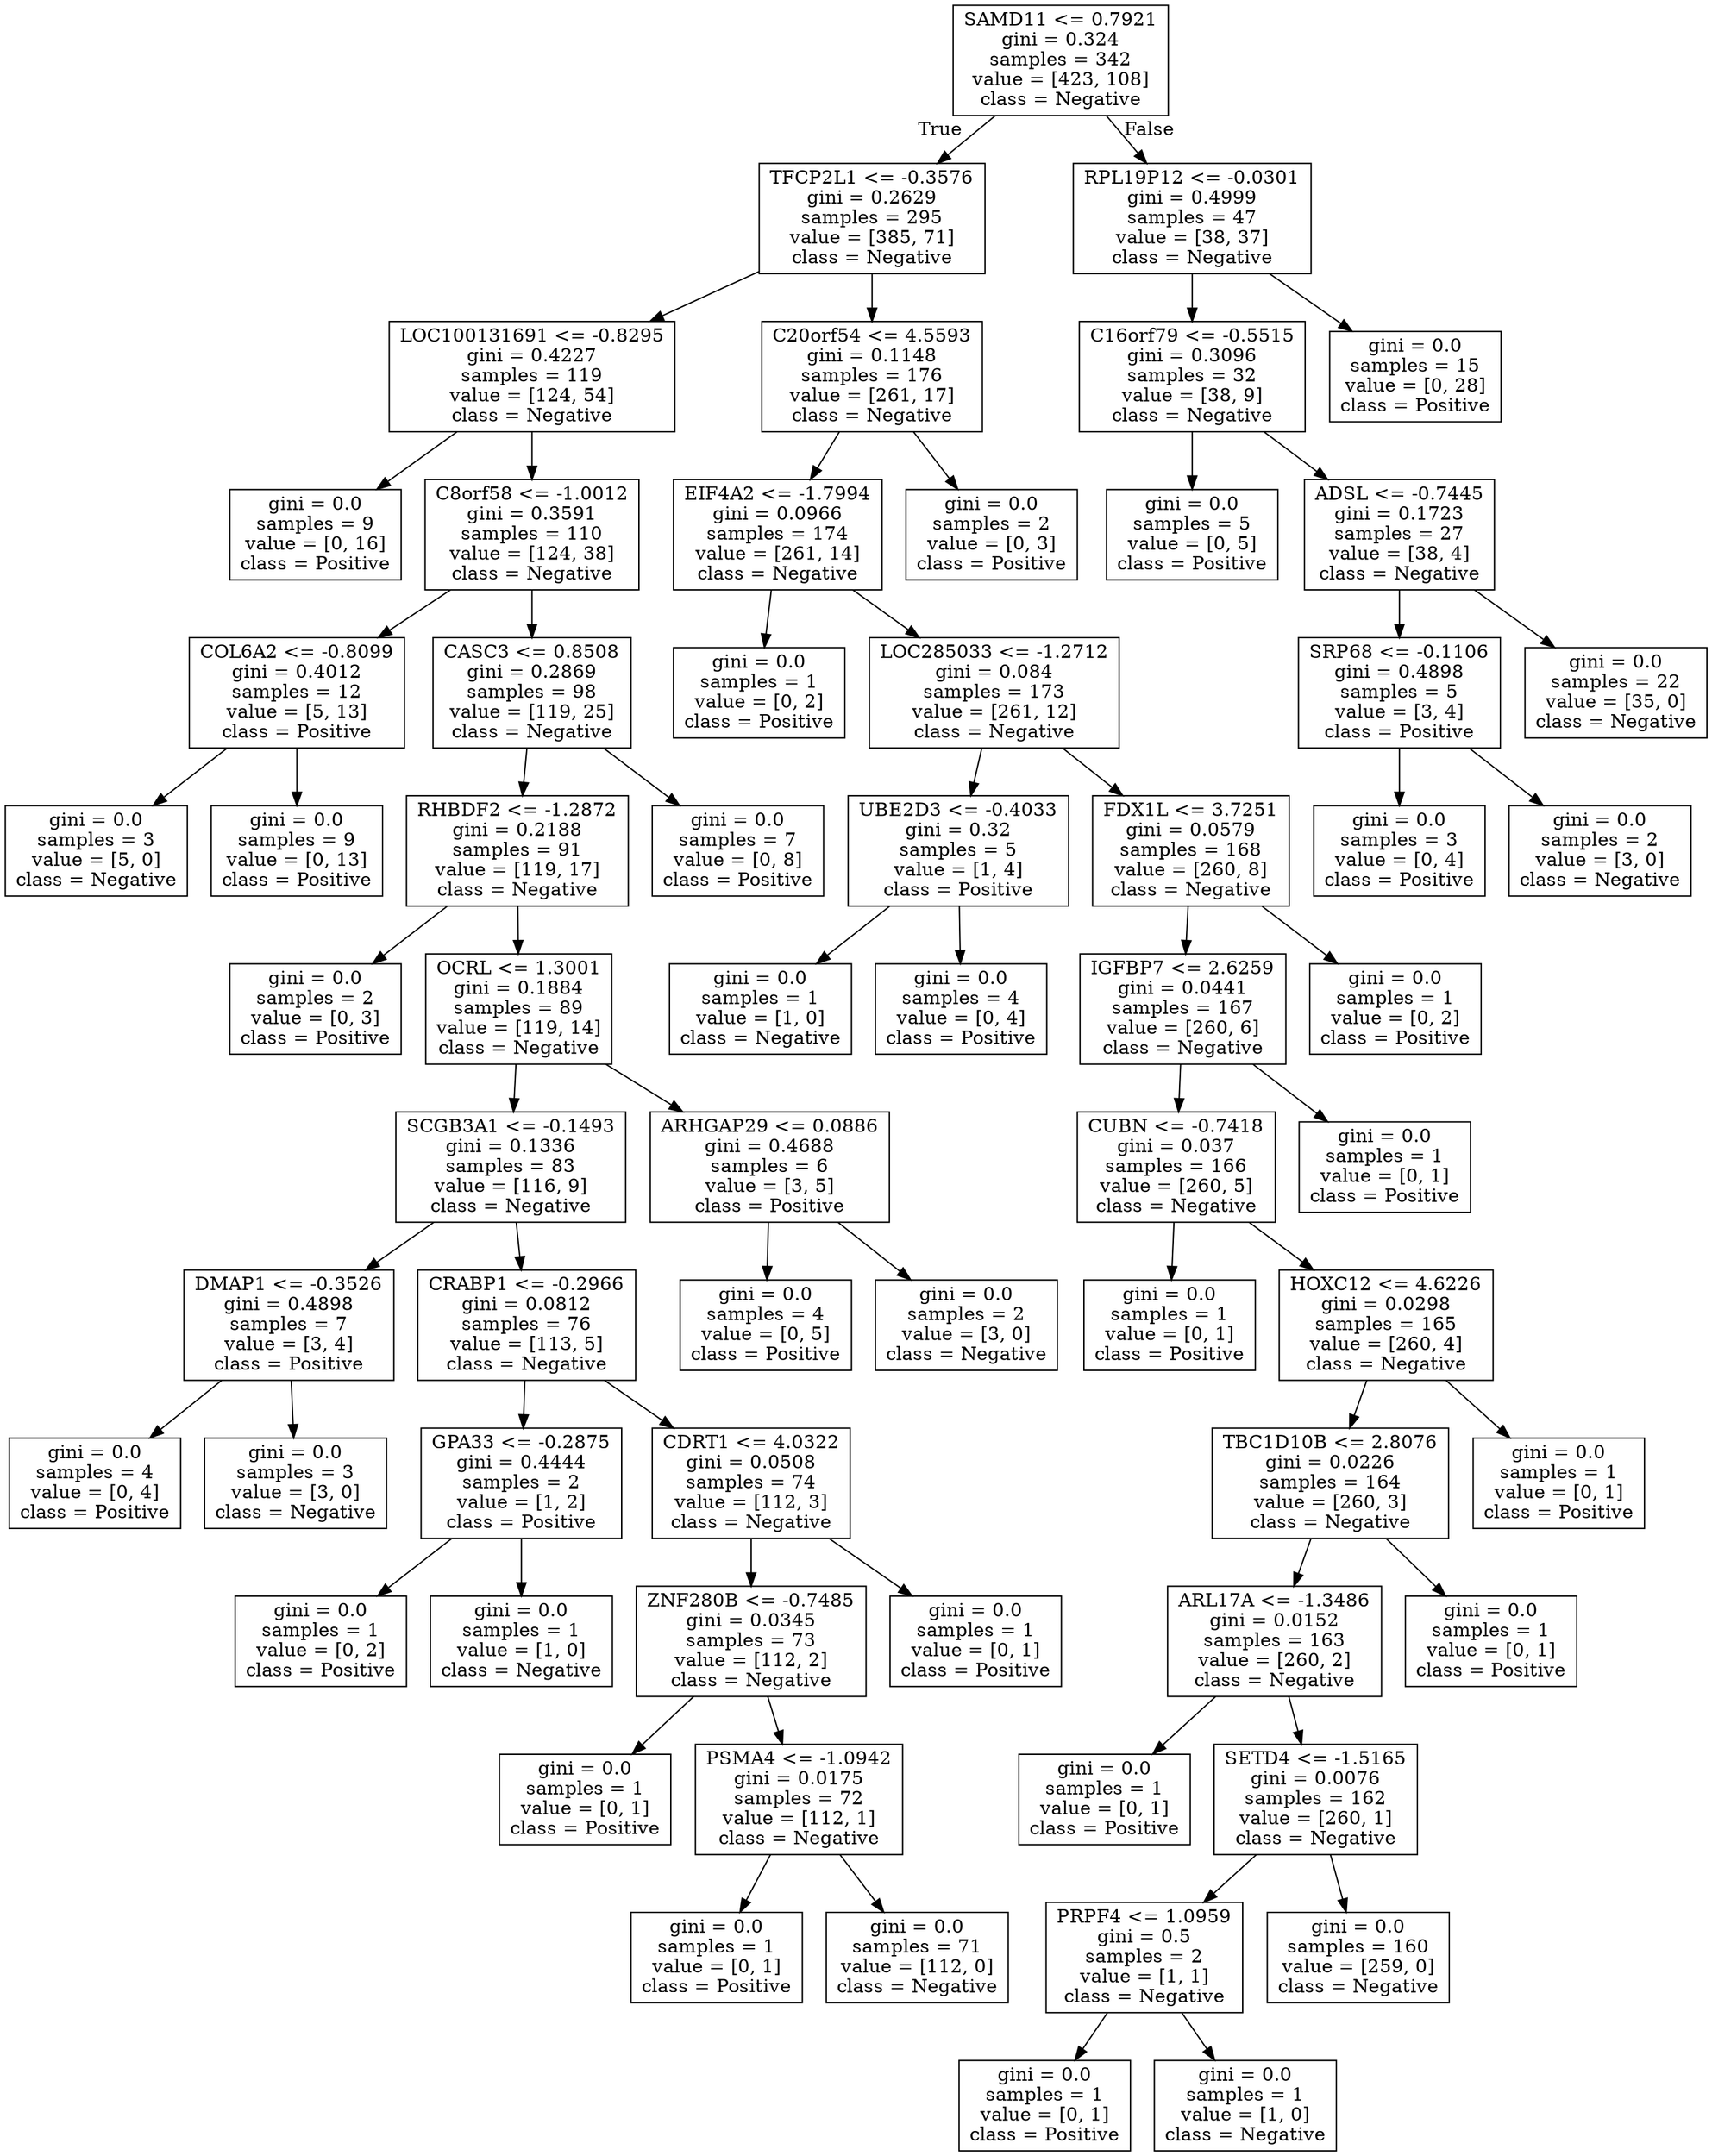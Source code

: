 digraph Tree {
node [shape=box] ;
0 [label="SAMD11 <= 0.7921\ngini = 0.324\nsamples = 342\nvalue = [423, 108]\nclass = Negative"] ;
1 [label="TFCP2L1 <= -0.3576\ngini = 0.2629\nsamples = 295\nvalue = [385, 71]\nclass = Negative"] ;
0 -> 1 [labeldistance=2.5, labelangle=45, headlabel="True"] ;
2 [label="LOC100131691 <= -0.8295\ngini = 0.4227\nsamples = 119\nvalue = [124, 54]\nclass = Negative"] ;
1 -> 2 ;
3 [label="gini = 0.0\nsamples = 9\nvalue = [0, 16]\nclass = Positive"] ;
2 -> 3 ;
4 [label="C8orf58 <= -1.0012\ngini = 0.3591\nsamples = 110\nvalue = [124, 38]\nclass = Negative"] ;
2 -> 4 ;
5 [label="COL6A2 <= -0.8099\ngini = 0.4012\nsamples = 12\nvalue = [5, 13]\nclass = Positive"] ;
4 -> 5 ;
6 [label="gini = 0.0\nsamples = 3\nvalue = [5, 0]\nclass = Negative"] ;
5 -> 6 ;
7 [label="gini = 0.0\nsamples = 9\nvalue = [0, 13]\nclass = Positive"] ;
5 -> 7 ;
8 [label="CASC3 <= 0.8508\ngini = 0.2869\nsamples = 98\nvalue = [119, 25]\nclass = Negative"] ;
4 -> 8 ;
9 [label="RHBDF2 <= -1.2872\ngini = 0.2188\nsamples = 91\nvalue = [119, 17]\nclass = Negative"] ;
8 -> 9 ;
10 [label="gini = 0.0\nsamples = 2\nvalue = [0, 3]\nclass = Positive"] ;
9 -> 10 ;
11 [label="OCRL <= 1.3001\ngini = 0.1884\nsamples = 89\nvalue = [119, 14]\nclass = Negative"] ;
9 -> 11 ;
12 [label="SCGB3A1 <= -0.1493\ngini = 0.1336\nsamples = 83\nvalue = [116, 9]\nclass = Negative"] ;
11 -> 12 ;
13 [label="DMAP1 <= -0.3526\ngini = 0.4898\nsamples = 7\nvalue = [3, 4]\nclass = Positive"] ;
12 -> 13 ;
14 [label="gini = 0.0\nsamples = 4\nvalue = [0, 4]\nclass = Positive"] ;
13 -> 14 ;
15 [label="gini = 0.0\nsamples = 3\nvalue = [3, 0]\nclass = Negative"] ;
13 -> 15 ;
16 [label="CRABP1 <= -0.2966\ngini = 0.0812\nsamples = 76\nvalue = [113, 5]\nclass = Negative"] ;
12 -> 16 ;
17 [label="GPA33 <= -0.2875\ngini = 0.4444\nsamples = 2\nvalue = [1, 2]\nclass = Positive"] ;
16 -> 17 ;
18 [label="gini = 0.0\nsamples = 1\nvalue = [0, 2]\nclass = Positive"] ;
17 -> 18 ;
19 [label="gini = 0.0\nsamples = 1\nvalue = [1, 0]\nclass = Negative"] ;
17 -> 19 ;
20 [label="CDRT1 <= 4.0322\ngini = 0.0508\nsamples = 74\nvalue = [112, 3]\nclass = Negative"] ;
16 -> 20 ;
21 [label="ZNF280B <= -0.7485\ngini = 0.0345\nsamples = 73\nvalue = [112, 2]\nclass = Negative"] ;
20 -> 21 ;
22 [label="gini = 0.0\nsamples = 1\nvalue = [0, 1]\nclass = Positive"] ;
21 -> 22 ;
23 [label="PSMA4 <= -1.0942\ngini = 0.0175\nsamples = 72\nvalue = [112, 1]\nclass = Negative"] ;
21 -> 23 ;
24 [label="gini = 0.0\nsamples = 1\nvalue = [0, 1]\nclass = Positive"] ;
23 -> 24 ;
25 [label="gini = 0.0\nsamples = 71\nvalue = [112, 0]\nclass = Negative"] ;
23 -> 25 ;
26 [label="gini = 0.0\nsamples = 1\nvalue = [0, 1]\nclass = Positive"] ;
20 -> 26 ;
27 [label="ARHGAP29 <= 0.0886\ngini = 0.4688\nsamples = 6\nvalue = [3, 5]\nclass = Positive"] ;
11 -> 27 ;
28 [label="gini = 0.0\nsamples = 4\nvalue = [0, 5]\nclass = Positive"] ;
27 -> 28 ;
29 [label="gini = 0.0\nsamples = 2\nvalue = [3, 0]\nclass = Negative"] ;
27 -> 29 ;
30 [label="gini = 0.0\nsamples = 7\nvalue = [0, 8]\nclass = Positive"] ;
8 -> 30 ;
31 [label="C20orf54 <= 4.5593\ngini = 0.1148\nsamples = 176\nvalue = [261, 17]\nclass = Negative"] ;
1 -> 31 ;
32 [label="EIF4A2 <= -1.7994\ngini = 0.0966\nsamples = 174\nvalue = [261, 14]\nclass = Negative"] ;
31 -> 32 ;
33 [label="gini = 0.0\nsamples = 1\nvalue = [0, 2]\nclass = Positive"] ;
32 -> 33 ;
34 [label="LOC285033 <= -1.2712\ngini = 0.084\nsamples = 173\nvalue = [261, 12]\nclass = Negative"] ;
32 -> 34 ;
35 [label="UBE2D3 <= -0.4033\ngini = 0.32\nsamples = 5\nvalue = [1, 4]\nclass = Positive"] ;
34 -> 35 ;
36 [label="gini = 0.0\nsamples = 1\nvalue = [1, 0]\nclass = Negative"] ;
35 -> 36 ;
37 [label="gini = 0.0\nsamples = 4\nvalue = [0, 4]\nclass = Positive"] ;
35 -> 37 ;
38 [label="FDX1L <= 3.7251\ngini = 0.0579\nsamples = 168\nvalue = [260, 8]\nclass = Negative"] ;
34 -> 38 ;
39 [label="IGFBP7 <= 2.6259\ngini = 0.0441\nsamples = 167\nvalue = [260, 6]\nclass = Negative"] ;
38 -> 39 ;
40 [label="CUBN <= -0.7418\ngini = 0.037\nsamples = 166\nvalue = [260, 5]\nclass = Negative"] ;
39 -> 40 ;
41 [label="gini = 0.0\nsamples = 1\nvalue = [0, 1]\nclass = Positive"] ;
40 -> 41 ;
42 [label="HOXC12 <= 4.6226\ngini = 0.0298\nsamples = 165\nvalue = [260, 4]\nclass = Negative"] ;
40 -> 42 ;
43 [label="TBC1D10B <= 2.8076\ngini = 0.0226\nsamples = 164\nvalue = [260, 3]\nclass = Negative"] ;
42 -> 43 ;
44 [label="ARL17A <= -1.3486\ngini = 0.0152\nsamples = 163\nvalue = [260, 2]\nclass = Negative"] ;
43 -> 44 ;
45 [label="gini = 0.0\nsamples = 1\nvalue = [0, 1]\nclass = Positive"] ;
44 -> 45 ;
46 [label="SETD4 <= -1.5165\ngini = 0.0076\nsamples = 162\nvalue = [260, 1]\nclass = Negative"] ;
44 -> 46 ;
47 [label="PRPF4 <= 1.0959\ngini = 0.5\nsamples = 2\nvalue = [1, 1]\nclass = Negative"] ;
46 -> 47 ;
48 [label="gini = 0.0\nsamples = 1\nvalue = [0, 1]\nclass = Positive"] ;
47 -> 48 ;
49 [label="gini = 0.0\nsamples = 1\nvalue = [1, 0]\nclass = Negative"] ;
47 -> 49 ;
50 [label="gini = 0.0\nsamples = 160\nvalue = [259, 0]\nclass = Negative"] ;
46 -> 50 ;
51 [label="gini = 0.0\nsamples = 1\nvalue = [0, 1]\nclass = Positive"] ;
43 -> 51 ;
52 [label="gini = 0.0\nsamples = 1\nvalue = [0, 1]\nclass = Positive"] ;
42 -> 52 ;
53 [label="gini = 0.0\nsamples = 1\nvalue = [0, 1]\nclass = Positive"] ;
39 -> 53 ;
54 [label="gini = 0.0\nsamples = 1\nvalue = [0, 2]\nclass = Positive"] ;
38 -> 54 ;
55 [label="gini = 0.0\nsamples = 2\nvalue = [0, 3]\nclass = Positive"] ;
31 -> 55 ;
56 [label="RPL19P12 <= -0.0301\ngini = 0.4999\nsamples = 47\nvalue = [38, 37]\nclass = Negative"] ;
0 -> 56 [labeldistance=2.5, labelangle=-45, headlabel="False"] ;
57 [label="C16orf79 <= -0.5515\ngini = 0.3096\nsamples = 32\nvalue = [38, 9]\nclass = Negative"] ;
56 -> 57 ;
58 [label="gini = 0.0\nsamples = 5\nvalue = [0, 5]\nclass = Positive"] ;
57 -> 58 ;
59 [label="ADSL <= -0.7445\ngini = 0.1723\nsamples = 27\nvalue = [38, 4]\nclass = Negative"] ;
57 -> 59 ;
60 [label="SRP68 <= -0.1106\ngini = 0.4898\nsamples = 5\nvalue = [3, 4]\nclass = Positive"] ;
59 -> 60 ;
61 [label="gini = 0.0\nsamples = 3\nvalue = [0, 4]\nclass = Positive"] ;
60 -> 61 ;
62 [label="gini = 0.0\nsamples = 2\nvalue = [3, 0]\nclass = Negative"] ;
60 -> 62 ;
63 [label="gini = 0.0\nsamples = 22\nvalue = [35, 0]\nclass = Negative"] ;
59 -> 63 ;
64 [label="gini = 0.0\nsamples = 15\nvalue = [0, 28]\nclass = Positive"] ;
56 -> 64 ;
}